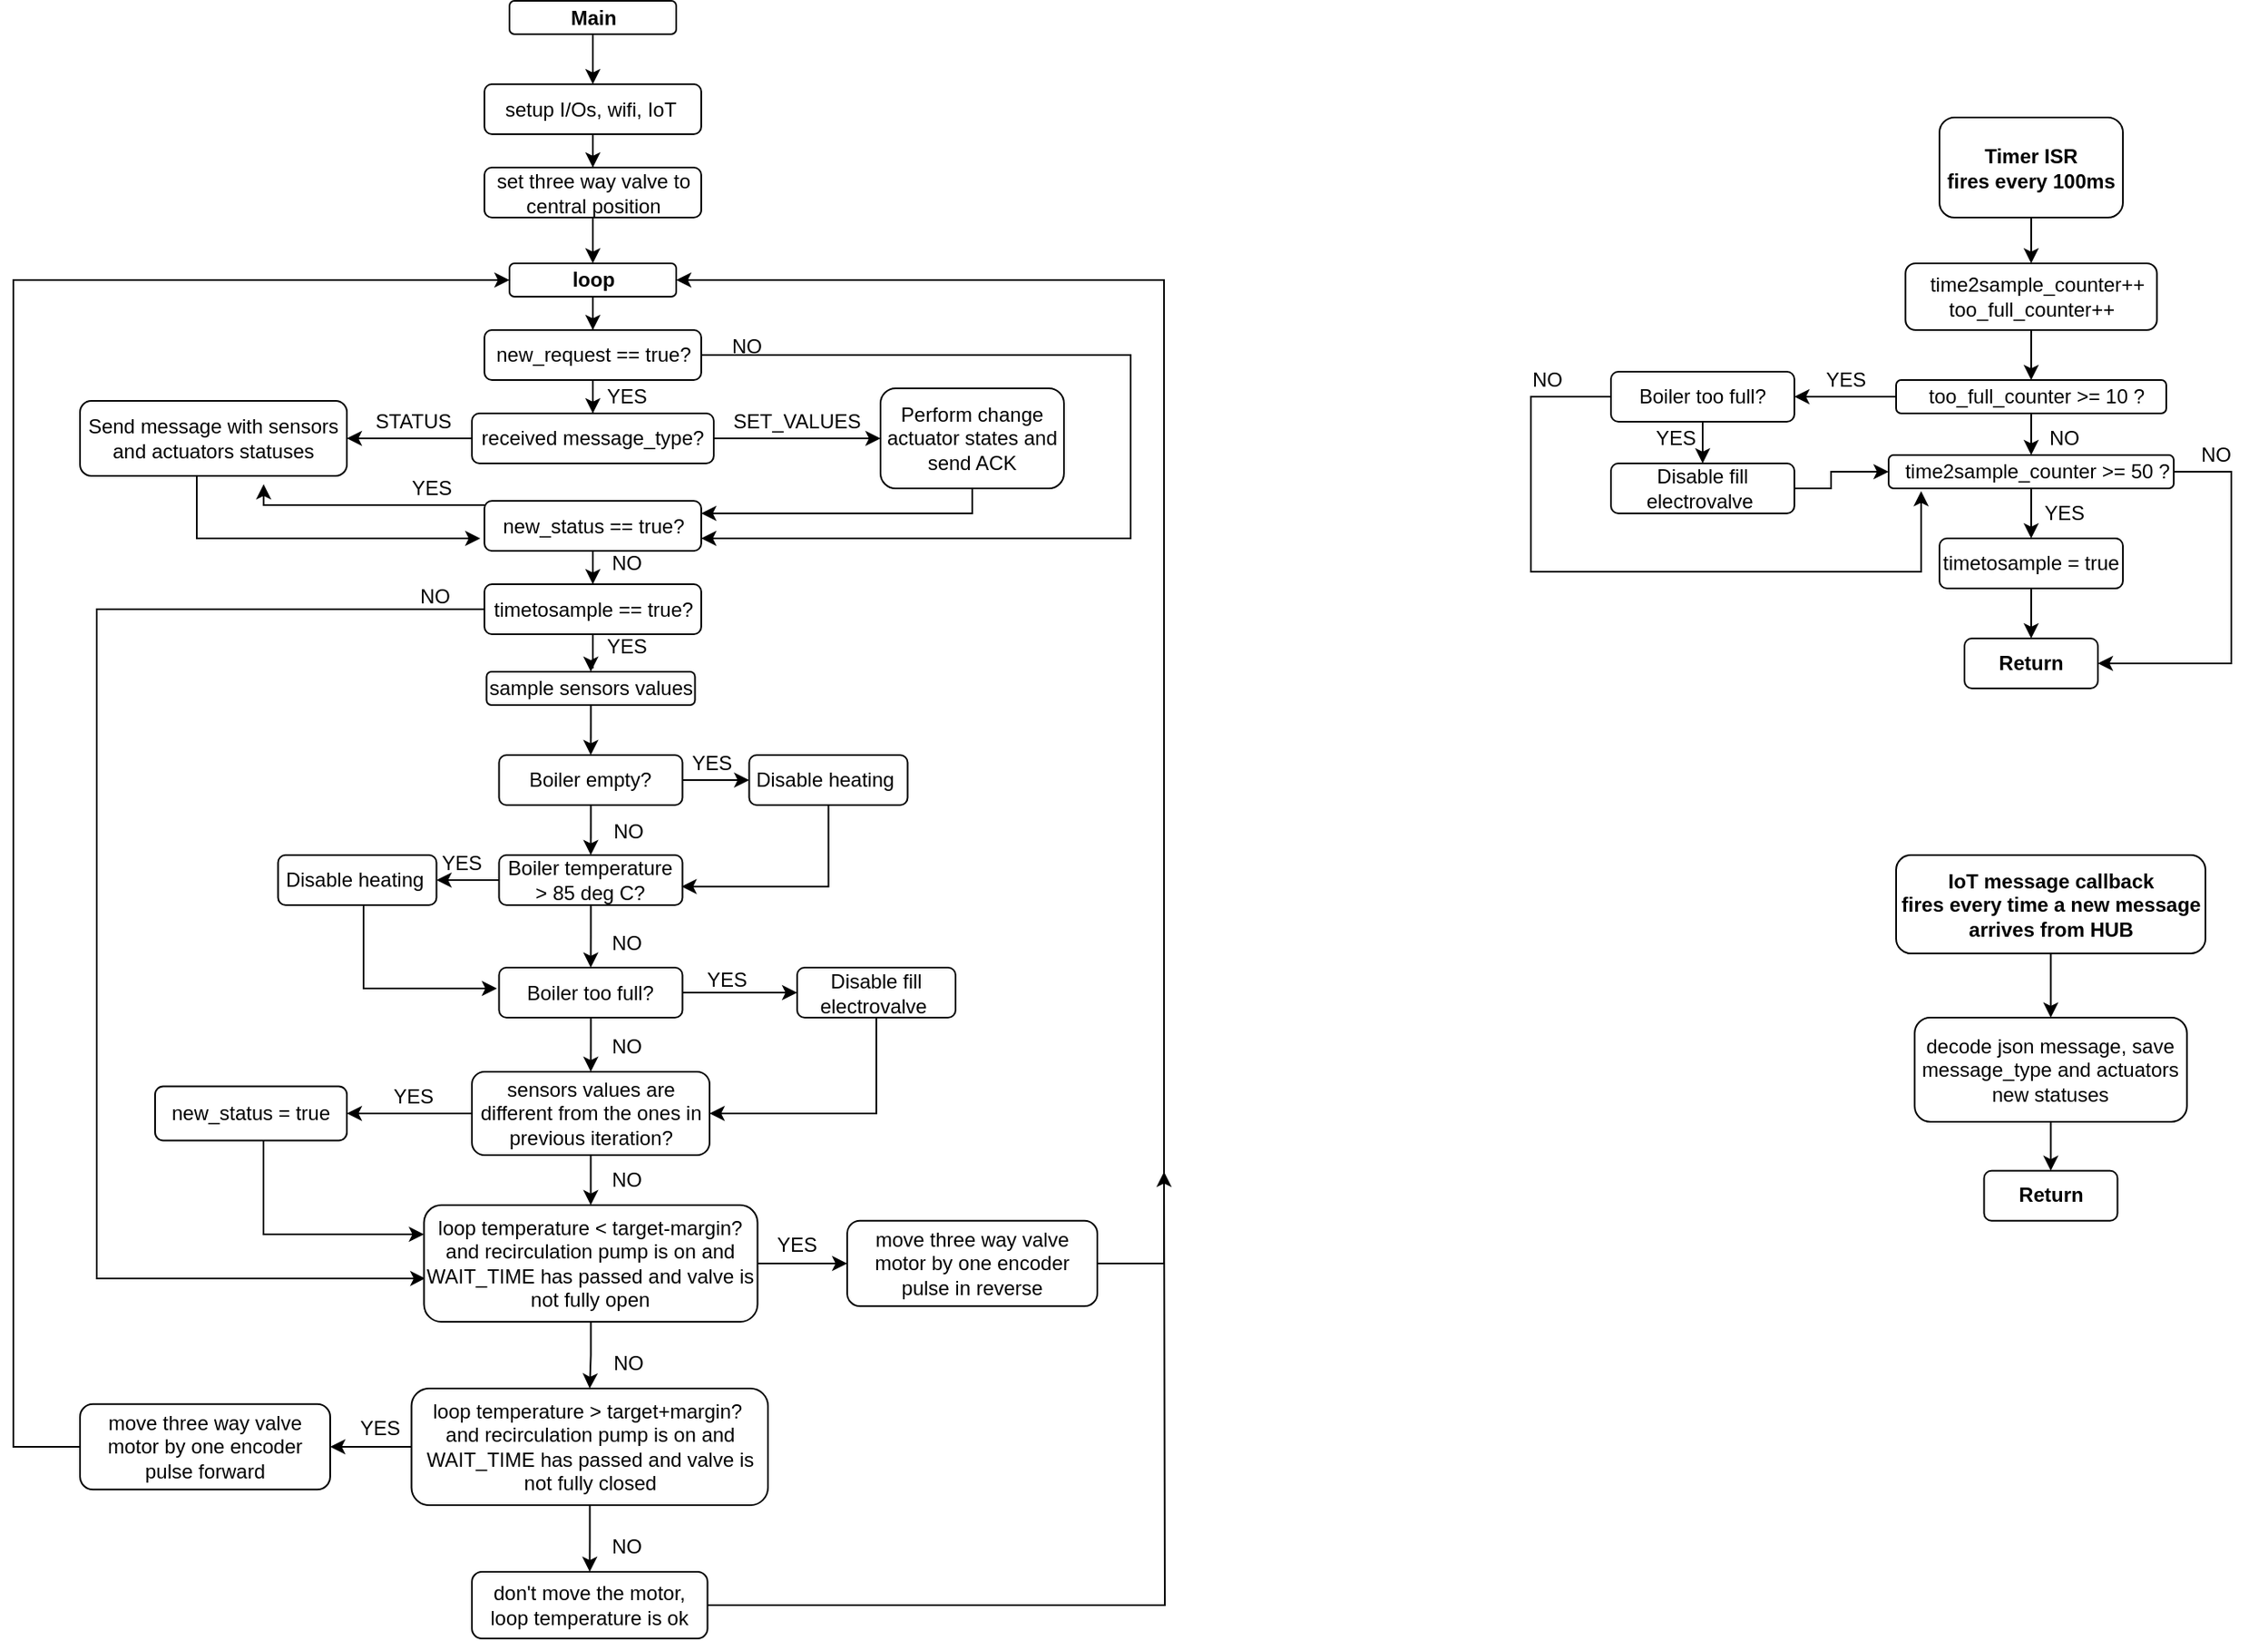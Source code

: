 <mxfile version="16.5.1" type="device"><diagram id="oZkn0hI0Hk6qNieDzaiA" name="Page-1"><mxGraphModel dx="1102" dy="865" grid="1" gridSize="10" guides="1" tooltips="1" connect="1" arrows="1" fold="1" page="1" pageScale="1" pageWidth="1654" pageHeight="1169" math="0" shadow="0"><root><mxCell id="0"/><mxCell id="1" parent="0"/><mxCell id="hgS6m1H9TiaQR4-3fTRl-5" style="edgeStyle=orthogonalEdgeStyle;rounded=0;orthogonalLoop=1;jettySize=auto;html=1;entryX=0.5;entryY=0;entryDx=0;entryDy=0;" parent="1" source="hgS6m1H9TiaQR4-3fTRl-1" target="hgS6m1H9TiaQR4-3fTRl-29" edge="1"><mxGeometry relative="1" as="geometry"><mxPoint x="1310" y="140" as="targetPoint"/></mxGeometry></mxCell><mxCell id="hgS6m1H9TiaQR4-3fTRl-1" value="&lt;b&gt;Timer ISR&lt;br&gt;fires every 100ms&lt;br&gt;&lt;/b&gt;" style="rounded=1;whiteSpace=wrap;html=1;" parent="1" vertex="1"><mxGeometry x="1255" y="87.5" width="110" height="60" as="geometry"/></mxCell><mxCell id="hgS6m1H9TiaQR4-3fTRl-13" style="edgeStyle=orthogonalEdgeStyle;rounded=0;orthogonalLoop=1;jettySize=auto;html=1;" parent="1" source="hgS6m1H9TiaQR4-3fTRl-2" target="hgS6m1H9TiaQR4-3fTRl-12" edge="1"><mxGeometry relative="1" as="geometry"/></mxCell><mxCell id="hgS6m1H9TiaQR4-3fTRl-46" style="edgeStyle=orthogonalEdgeStyle;rounded=0;orthogonalLoop=1;jettySize=auto;html=1;entryX=0.114;entryY=1.083;entryDx=0;entryDy=0;entryPerimeter=0;" parent="1" source="hgS6m1H9TiaQR4-3fTRl-2" target="hgS6m1H9TiaQR4-3fTRl-36" edge="1"><mxGeometry relative="1" as="geometry"><mxPoint x="1030" y="360" as="targetPoint"/><Array as="points"><mxPoint x="1010" y="255"/><mxPoint x="1010" y="360"/><mxPoint x="1244" y="360"/></Array></mxGeometry></mxCell><mxCell id="hgS6m1H9TiaQR4-3fTRl-2" value="Boiler too full?" style="rounded=1;whiteSpace=wrap;html=1;" parent="1" vertex="1"><mxGeometry x="1058" y="240" width="110" height="30" as="geometry"/></mxCell><mxCell id="hgS6m1H9TiaQR4-3fTRl-7" style="edgeStyle=orthogonalEdgeStyle;rounded=0;orthogonalLoop=1;jettySize=auto;html=1;entryX=0.5;entryY=0;entryDx=0;entryDy=0;" parent="1" source="hgS6m1H9TiaQR4-3fTRl-3" target="hgS6m1H9TiaQR4-3fTRl-4" edge="1"><mxGeometry relative="1" as="geometry"/></mxCell><mxCell id="hgS6m1H9TiaQR4-3fTRl-17" style="edgeStyle=orthogonalEdgeStyle;rounded=0;orthogonalLoop=1;jettySize=auto;html=1;entryX=0;entryY=0.5;entryDx=0;entryDy=0;" parent="1" source="hgS6m1H9TiaQR4-3fTRl-3" edge="1"><mxGeometry relative="1" as="geometry"><mxPoint x="541.25" y="485" as="targetPoint"/></mxGeometry></mxCell><mxCell id="hgS6m1H9TiaQR4-3fTRl-3" value="Boiler empty?" style="rounded=1;whiteSpace=wrap;html=1;" parent="1" vertex="1"><mxGeometry x="391.25" y="470" width="110" height="30" as="geometry"/></mxCell><mxCell id="hgS6m1H9TiaQR4-3fTRl-21" style="edgeStyle=orthogonalEdgeStyle;rounded=0;orthogonalLoop=1;jettySize=auto;html=1;" parent="1" source="hgS6m1H9TiaQR4-3fTRl-4" target="hgS6m1H9TiaQR4-3fTRl-20" edge="1"><mxGeometry relative="1" as="geometry"/></mxCell><mxCell id="hgS6m1H9TiaQR4-3fTRl-86" style="edgeStyle=orthogonalEdgeStyle;rounded=0;orthogonalLoop=1;jettySize=auto;html=1;entryX=0.5;entryY=0;entryDx=0;entryDy=0;" parent="1" source="hgS6m1H9TiaQR4-3fTRl-4" target="hgS6m1H9TiaQR4-3fTRl-85" edge="1"><mxGeometry relative="1" as="geometry"/></mxCell><mxCell id="hgS6m1H9TiaQR4-3fTRl-4" value="Boiler temperature &amp;gt; 85 deg C?" style="rounded=1;whiteSpace=wrap;html=1;" parent="1" vertex="1"><mxGeometry x="391.25" y="530" width="110" height="30" as="geometry"/></mxCell><mxCell id="hgS6m1H9TiaQR4-3fTRl-10" value="NO" style="text;html=1;strokeColor=none;fillColor=none;align=center;verticalAlign=middle;whiteSpace=wrap;rounded=0;" parent="1" vertex="1"><mxGeometry x="438.75" y="502.5" width="60" height="27.5" as="geometry"/></mxCell><mxCell id="hgS6m1H9TiaQR4-3fTRl-38" style="edgeStyle=orthogonalEdgeStyle;rounded=0;orthogonalLoop=1;jettySize=auto;html=1;entryX=0;entryY=0.5;entryDx=0;entryDy=0;" parent="1" source="hgS6m1H9TiaQR4-3fTRl-12" target="hgS6m1H9TiaQR4-3fTRl-36" edge="1"><mxGeometry relative="1" as="geometry"><mxPoint x="1190" y="300" as="targetPoint"/><Array as="points"><mxPoint x="1190" y="310"/><mxPoint x="1190" y="300"/></Array></mxGeometry></mxCell><mxCell id="hgS6m1H9TiaQR4-3fTRl-12" value="Disable fill electrovalve&amp;nbsp;" style="rounded=1;whiteSpace=wrap;html=1;" parent="1" vertex="1"><mxGeometry x="1058" y="295" width="110" height="30" as="geometry"/></mxCell><mxCell id="hgS6m1H9TiaQR4-3fTRl-15" value="YES" style="text;html=1;strokeColor=none;fillColor=none;align=center;verticalAlign=middle;whiteSpace=wrap;rounded=0;" parent="1" vertex="1"><mxGeometry x="1067" y="265" width="60" height="30" as="geometry"/></mxCell><mxCell id="hgS6m1H9TiaQR4-3fTRl-19" style="edgeStyle=orthogonalEdgeStyle;rounded=0;orthogonalLoop=1;jettySize=auto;html=1;entryX=0.995;entryY=0.629;entryDx=0;entryDy=0;entryPerimeter=0;" parent="1" target="hgS6m1H9TiaQR4-3fTRl-4" edge="1"><mxGeometry relative="1" as="geometry"><mxPoint x="588.75" y="550" as="targetPoint"/><mxPoint x="588.779" y="500" as="sourcePoint"/><Array as="points"><mxPoint x="588.75" y="549"/></Array></mxGeometry></mxCell><mxCell id="hgS6m1H9TiaQR4-3fTRl-16" value="Disable heating&amp;nbsp;" style="rounded=1;whiteSpace=wrap;html=1;" parent="1" vertex="1"><mxGeometry x="541.25" y="470" width="95" height="30" as="geometry"/></mxCell><mxCell id="hgS6m1H9TiaQR4-3fTRl-18" value="YES" style="text;html=1;strokeColor=none;fillColor=none;align=center;verticalAlign=middle;whiteSpace=wrap;rounded=0;" parent="1" vertex="1"><mxGeometry x="488.75" y="460" width="60" height="30" as="geometry"/></mxCell><mxCell id="hgS6m1H9TiaQR4-3fTRl-87" style="edgeStyle=orthogonalEdgeStyle;rounded=0;orthogonalLoop=1;jettySize=auto;html=1;" parent="1" source="hgS6m1H9TiaQR4-3fTRl-20" edge="1"><mxGeometry relative="1" as="geometry"><mxPoint x="390" y="610" as="targetPoint"/><Array as="points"><mxPoint x="310" y="610"/></Array></mxGeometry></mxCell><mxCell id="hgS6m1H9TiaQR4-3fTRl-20" value="Disable heating&amp;nbsp;" style="rounded=1;whiteSpace=wrap;html=1;" parent="1" vertex="1"><mxGeometry x="258.75" y="530" width="95" height="30" as="geometry"/></mxCell><mxCell id="hgS6m1H9TiaQR4-3fTRl-22" value="YES" style="text;html=1;strokeColor=none;fillColor=none;align=center;verticalAlign=middle;whiteSpace=wrap;rounded=0;" parent="1" vertex="1"><mxGeometry x="338.75" y="520" width="60" height="30" as="geometry"/></mxCell><mxCell id="hgS6m1H9TiaQR4-3fTRl-25" value="&lt;b&gt;Return&lt;br&gt;&lt;/b&gt;" style="rounded=1;whiteSpace=wrap;html=1;" parent="1" vertex="1"><mxGeometry x="1270" y="400" width="80" height="30" as="geometry"/></mxCell><mxCell id="hgS6m1H9TiaQR4-3fTRl-28" value="NO" style="text;html=1;strokeColor=none;fillColor=none;align=center;verticalAlign=middle;whiteSpace=wrap;rounded=0;" parent="1" vertex="1"><mxGeometry x="437.5" y="567.5" width="60" height="30" as="geometry"/></mxCell><mxCell id="hgS6m1H9TiaQR4-3fTRl-33" style="edgeStyle=orthogonalEdgeStyle;rounded=0;orthogonalLoop=1;jettySize=auto;html=1;entryX=0.5;entryY=0;entryDx=0;entryDy=0;" parent="1" source="hgS6m1H9TiaQR4-3fTRl-29" target="hgS6m1H9TiaQR4-3fTRl-30" edge="1"><mxGeometry relative="1" as="geometry"/></mxCell><mxCell id="hgS6m1H9TiaQR4-3fTRl-29" value="&lt;div&gt;&amp;nbsp; time2sample_counter++&lt;/div&gt;&lt;div&gt;&lt;span&gt;too_full_counter++&lt;/span&gt;&lt;br&gt;&lt;/div&gt;" style="rounded=1;whiteSpace=wrap;html=1;" parent="1" vertex="1"><mxGeometry x="1234.62" y="175" width="150.75" height="40" as="geometry"/></mxCell><mxCell id="hgS6m1H9TiaQR4-3fTRl-34" style="edgeStyle=orthogonalEdgeStyle;rounded=0;orthogonalLoop=1;jettySize=auto;html=1;" parent="1" source="hgS6m1H9TiaQR4-3fTRl-30" target="hgS6m1H9TiaQR4-3fTRl-2" edge="1"><mxGeometry relative="1" as="geometry"/></mxCell><mxCell id="hgS6m1H9TiaQR4-3fTRl-37" style="edgeStyle=orthogonalEdgeStyle;rounded=0;orthogonalLoop=1;jettySize=auto;html=1;entryX=0.5;entryY=0;entryDx=0;entryDy=0;" parent="1" source="hgS6m1H9TiaQR4-3fTRl-30" target="hgS6m1H9TiaQR4-3fTRl-36" edge="1"><mxGeometry relative="1" as="geometry"/></mxCell><mxCell id="hgS6m1H9TiaQR4-3fTRl-30" value="&amp;nbsp; too_full_counter &amp;gt;= 10 ?" style="rounded=1;whiteSpace=wrap;html=1;" parent="1" vertex="1"><mxGeometry x="1229" y="245" width="162" height="20" as="geometry"/></mxCell><mxCell id="hgS6m1H9TiaQR4-3fTRl-35" value="YES" style="text;html=1;strokeColor=none;fillColor=none;align=center;verticalAlign=middle;whiteSpace=wrap;rounded=0;" parent="1" vertex="1"><mxGeometry x="1169" y="230" width="60" height="30" as="geometry"/></mxCell><mxCell id="hgS6m1H9TiaQR4-3fTRl-41" style="edgeStyle=orthogonalEdgeStyle;rounded=0;orthogonalLoop=1;jettySize=auto;html=1;entryX=0.5;entryY=0;entryDx=0;entryDy=0;" parent="1" source="hgS6m1H9TiaQR4-3fTRl-36" target="hgS6m1H9TiaQR4-3fTRl-40" edge="1"><mxGeometry relative="1" as="geometry"/></mxCell><mxCell id="hgS6m1H9TiaQR4-3fTRl-43" style="edgeStyle=orthogonalEdgeStyle;rounded=0;orthogonalLoop=1;jettySize=auto;html=1;entryX=1;entryY=0.5;entryDx=0;entryDy=0;" parent="1" source="hgS6m1H9TiaQR4-3fTRl-36" target="hgS6m1H9TiaQR4-3fTRl-25" edge="1"><mxGeometry relative="1" as="geometry"><mxPoint x="1420" y="420" as="targetPoint"/><Array as="points"><mxPoint x="1430" y="300"/><mxPoint x="1430" y="415"/></Array></mxGeometry></mxCell><mxCell id="hgS6m1H9TiaQR4-3fTRl-36" value="&amp;nbsp; time2sample_counter &amp;gt;= 50 ?" style="rounded=1;whiteSpace=wrap;html=1;" parent="1" vertex="1"><mxGeometry x="1224.5" y="290" width="171" height="20" as="geometry"/></mxCell><mxCell id="hgS6m1H9TiaQR4-3fTRl-39" value="NO" style="text;html=1;strokeColor=none;fillColor=none;align=center;verticalAlign=middle;whiteSpace=wrap;rounded=0;" parent="1" vertex="1"><mxGeometry x="1300" y="265" width="60" height="30" as="geometry"/></mxCell><mxCell id="hgS6m1H9TiaQR4-3fTRl-42" style="edgeStyle=orthogonalEdgeStyle;rounded=0;orthogonalLoop=1;jettySize=auto;html=1;entryX=0.5;entryY=0;entryDx=0;entryDy=0;" parent="1" source="hgS6m1H9TiaQR4-3fTRl-40" target="hgS6m1H9TiaQR4-3fTRl-25" edge="1"><mxGeometry relative="1" as="geometry"/></mxCell><mxCell id="hgS6m1H9TiaQR4-3fTRl-40" value="timetosample = true" style="rounded=1;whiteSpace=wrap;html=1;" parent="1" vertex="1"><mxGeometry x="1255" y="340" width="110" height="30" as="geometry"/></mxCell><mxCell id="hgS6m1H9TiaQR4-3fTRl-44" value="YES" style="text;html=1;strokeColor=none;fillColor=none;align=center;verticalAlign=middle;whiteSpace=wrap;rounded=0;" parent="1" vertex="1"><mxGeometry x="1300" y="310" width="60" height="30" as="geometry"/></mxCell><mxCell id="hgS6m1H9TiaQR4-3fTRl-45" value="NO" style="text;html=1;strokeColor=none;fillColor=none;align=center;verticalAlign=middle;whiteSpace=wrap;rounded=0;" parent="1" vertex="1"><mxGeometry x="1391" y="275" width="60" height="30" as="geometry"/></mxCell><mxCell id="hgS6m1H9TiaQR4-3fTRl-47" value="NO" style="text;html=1;strokeColor=none;fillColor=none;align=center;verticalAlign=middle;whiteSpace=wrap;rounded=0;" parent="1" vertex="1"><mxGeometry x="990" y="230" width="60" height="30" as="geometry"/></mxCell><mxCell id="hgS6m1H9TiaQR4-3fTRl-62" style="edgeStyle=orthogonalEdgeStyle;rounded=0;orthogonalLoop=1;jettySize=auto;html=1;entryX=0.5;entryY=0;entryDx=0;entryDy=0;" parent="1" source="hgS6m1H9TiaQR4-3fTRl-48" target="hgS6m1H9TiaQR4-3fTRl-61" edge="1"><mxGeometry relative="1" as="geometry"/></mxCell><mxCell id="hgS6m1H9TiaQR4-3fTRl-48" value="&lt;b&gt;Main&lt;br&gt;&lt;/b&gt;" style="rounded=1;whiteSpace=wrap;html=1;" parent="1" vertex="1"><mxGeometry x="397.5" y="17.5" width="100" height="20" as="geometry"/></mxCell><mxCell id="hgS6m1H9TiaQR4-3fTRl-58" style="edgeStyle=orthogonalEdgeStyle;rounded=0;orthogonalLoop=1;jettySize=auto;html=1;entryX=0.5;entryY=0;entryDx=0;entryDy=0;" parent="1" source="hgS6m1H9TiaQR4-3fTRl-49" target="hgS6m1H9TiaQR4-3fTRl-50" edge="1"><mxGeometry relative="1" as="geometry"/></mxCell><mxCell id="hgS6m1H9TiaQR4-3fTRl-122" style="edgeStyle=orthogonalEdgeStyle;rounded=0;orthogonalLoop=1;jettySize=auto;html=1;entryX=1;entryY=0.75;entryDx=0;entryDy=0;" parent="1" source="hgS6m1H9TiaQR4-3fTRl-49" target="hgS6m1H9TiaQR4-3fTRl-69" edge="1"><mxGeometry relative="1" as="geometry"><mxPoint x="600" y="350" as="targetPoint"/><Array as="points"><mxPoint x="770" y="230"/><mxPoint x="770" y="340"/></Array></mxGeometry></mxCell><mxCell id="hgS6m1H9TiaQR4-3fTRl-49" value="new_request == true?" style="rounded=1;whiteSpace=wrap;html=1;" parent="1" vertex="1"><mxGeometry x="382.5" y="215" width="130" height="30" as="geometry"/></mxCell><mxCell id="hgS6m1H9TiaQR4-3fTRl-53" style="edgeStyle=orthogonalEdgeStyle;rounded=0;orthogonalLoop=1;jettySize=auto;html=1;entryX=1;entryY=0.5;entryDx=0;entryDy=0;" parent="1" source="hgS6m1H9TiaQR4-3fTRl-50" target="hgS6m1H9TiaQR4-3fTRl-51" edge="1"><mxGeometry relative="1" as="geometry"/></mxCell><mxCell id="hgS6m1H9TiaQR4-3fTRl-56" style="edgeStyle=orthogonalEdgeStyle;rounded=0;orthogonalLoop=1;jettySize=auto;html=1;entryX=0;entryY=0.5;entryDx=0;entryDy=0;" parent="1" source="hgS6m1H9TiaQR4-3fTRl-50" target="hgS6m1H9TiaQR4-3fTRl-52" edge="1"><mxGeometry relative="1" as="geometry"/></mxCell><mxCell id="hgS6m1H9TiaQR4-3fTRl-50" value="received message_type?" style="rounded=1;whiteSpace=wrap;html=1;" parent="1" vertex="1"><mxGeometry x="375" y="265" width="145" height="30" as="geometry"/></mxCell><mxCell id="hgS6m1H9TiaQR4-3fTRl-83" style="edgeStyle=orthogonalEdgeStyle;rounded=0;orthogonalLoop=1;jettySize=auto;html=1;" parent="1" source="hgS6m1H9TiaQR4-3fTRl-51" edge="1"><mxGeometry relative="1" as="geometry"><mxPoint x="380" y="340" as="targetPoint"/><Array as="points"><mxPoint x="210" y="340"/><mxPoint x="380" y="340"/></Array></mxGeometry></mxCell><mxCell id="hgS6m1H9TiaQR4-3fTRl-51" value="Send message with sensors and actuators statuses" style="rounded=1;whiteSpace=wrap;html=1;" parent="1" vertex="1"><mxGeometry x="140" y="257.5" width="160" height="45" as="geometry"/></mxCell><mxCell id="hgS6m1H9TiaQR4-3fTRl-123" style="edgeStyle=orthogonalEdgeStyle;rounded=0;orthogonalLoop=1;jettySize=auto;html=1;entryX=1;entryY=0.25;entryDx=0;entryDy=0;" parent="1" source="hgS6m1H9TiaQR4-3fTRl-52" target="hgS6m1H9TiaQR4-3fTRl-69" edge="1"><mxGeometry relative="1" as="geometry"><mxPoint x="692.5" y="330" as="targetPoint"/><Array as="points"><mxPoint x="675" y="325"/></Array></mxGeometry></mxCell><mxCell id="hgS6m1H9TiaQR4-3fTRl-52" value="Perform change actuator states and send ACK" style="rounded=1;whiteSpace=wrap;html=1;" parent="1" vertex="1"><mxGeometry x="620" y="250" width="110" height="60" as="geometry"/></mxCell><mxCell id="hgS6m1H9TiaQR4-3fTRl-54" value="STATUS" style="text;html=1;strokeColor=none;fillColor=none;align=center;verticalAlign=middle;whiteSpace=wrap;rounded=0;" parent="1" vertex="1"><mxGeometry x="310" y="255" width="60" height="30" as="geometry"/></mxCell><mxCell id="hgS6m1H9TiaQR4-3fTRl-59" style="edgeStyle=orthogonalEdgeStyle;rounded=0;orthogonalLoop=1;jettySize=auto;html=1;entryX=0.5;entryY=0;entryDx=0;entryDy=0;" parent="1" source="hgS6m1H9TiaQR4-3fTRl-55" target="hgS6m1H9TiaQR4-3fTRl-49" edge="1"><mxGeometry relative="1" as="geometry"/></mxCell><mxCell id="hgS6m1H9TiaQR4-3fTRl-55" value="&lt;b&gt;loop&lt;/b&gt;" style="rounded=1;whiteSpace=wrap;html=1;" parent="1" vertex="1"><mxGeometry x="397.5" y="175" width="100" height="20" as="geometry"/></mxCell><mxCell id="hgS6m1H9TiaQR4-3fTRl-57" value="SET_VALUES" style="text;html=1;strokeColor=none;fillColor=none;align=center;verticalAlign=middle;whiteSpace=wrap;rounded=0;" parent="1" vertex="1"><mxGeometry x="540" y="255" width="60" height="30" as="geometry"/></mxCell><mxCell id="hgS6m1H9TiaQR4-3fTRl-65" style="edgeStyle=orthogonalEdgeStyle;rounded=0;orthogonalLoop=1;jettySize=auto;html=1;entryX=0.5;entryY=0;entryDx=0;entryDy=0;" parent="1" source="hgS6m1H9TiaQR4-3fTRl-60" target="hgS6m1H9TiaQR4-3fTRl-55" edge="1"><mxGeometry relative="1" as="geometry"/></mxCell><mxCell id="hgS6m1H9TiaQR4-3fTRl-60" value="set three way valve to central position" style="rounded=1;whiteSpace=wrap;html=1;" parent="1" vertex="1"><mxGeometry x="382.5" y="117.5" width="130" height="30" as="geometry"/></mxCell><mxCell id="hgS6m1H9TiaQR4-3fTRl-67" style="edgeStyle=orthogonalEdgeStyle;rounded=0;orthogonalLoop=1;jettySize=auto;html=1;entryX=0.5;entryY=0;entryDx=0;entryDy=0;" parent="1" source="hgS6m1H9TiaQR4-3fTRl-61" target="hgS6m1H9TiaQR4-3fTRl-60" edge="1"><mxGeometry relative="1" as="geometry"/></mxCell><mxCell id="hgS6m1H9TiaQR4-3fTRl-61" value="setup I/Os, wifi, IoT&amp;nbsp;" style="rounded=1;whiteSpace=wrap;html=1;" parent="1" vertex="1"><mxGeometry x="382.5" y="67.5" width="130" height="30" as="geometry"/></mxCell><mxCell id="hgS6m1H9TiaQR4-3fTRl-71" style="edgeStyle=orthogonalEdgeStyle;rounded=0;orthogonalLoop=1;jettySize=auto;html=1;entryX=0.688;entryY=1.112;entryDx=0;entryDy=0;entryPerimeter=0;" parent="1" source="hgS6m1H9TiaQR4-3fTRl-69" target="hgS6m1H9TiaQR4-3fTRl-51" edge="1"><mxGeometry relative="1" as="geometry"><mxPoint x="220" y="332.5" as="targetPoint"/><Array as="points"><mxPoint x="250" y="320"/></Array></mxGeometry></mxCell><mxCell id="hgS6m1H9TiaQR4-3fTRl-74" style="edgeStyle=orthogonalEdgeStyle;rounded=0;orthogonalLoop=1;jettySize=auto;html=1;" parent="1" source="hgS6m1H9TiaQR4-3fTRl-69" target="hgS6m1H9TiaQR4-3fTRl-73" edge="1"><mxGeometry relative="1" as="geometry"/></mxCell><mxCell id="hgS6m1H9TiaQR4-3fTRl-69" value="new_status == true?" style="rounded=1;whiteSpace=wrap;html=1;" parent="1" vertex="1"><mxGeometry x="382.5" y="317.5" width="130" height="30" as="geometry"/></mxCell><mxCell id="hgS6m1H9TiaQR4-3fTRl-72" value="YES" style="text;html=1;strokeColor=none;fillColor=none;align=center;verticalAlign=middle;whiteSpace=wrap;rounded=0;" parent="1" vertex="1"><mxGeometry x="321.25" y="295" width="60" height="30" as="geometry"/></mxCell><mxCell id="hgS6m1H9TiaQR4-3fTRl-76" style="edgeStyle=orthogonalEdgeStyle;rounded=0;orthogonalLoop=1;jettySize=auto;html=1;" parent="1" source="hgS6m1H9TiaQR4-3fTRl-73" target="hgS6m1H9TiaQR4-3fTRl-75" edge="1"><mxGeometry relative="1" as="geometry"/></mxCell><mxCell id="18AKfRp5kSqL4fBfr6t5-1" style="edgeStyle=orthogonalEdgeStyle;rounded=0;orthogonalLoop=1;jettySize=auto;html=1;entryX=0.004;entryY=0.628;entryDx=0;entryDy=0;entryPerimeter=0;" parent="1" source="hgS6m1H9TiaQR4-3fTRl-73" target="hgS6m1H9TiaQR4-3fTRl-100" edge="1"><mxGeometry relative="1" as="geometry"><mxPoint x="170" y="780" as="targetPoint"/><Array as="points"><mxPoint x="150" y="383"/><mxPoint x="150" y="784"/></Array></mxGeometry></mxCell><mxCell id="hgS6m1H9TiaQR4-3fTRl-73" value="timetosample == true?" style="rounded=1;whiteSpace=wrap;html=1;" parent="1" vertex="1"><mxGeometry x="382.5" y="367.5" width="130" height="30" as="geometry"/></mxCell><mxCell id="hgS6m1H9TiaQR4-3fTRl-79" style="edgeStyle=orthogonalEdgeStyle;rounded=0;orthogonalLoop=1;jettySize=auto;html=1;entryX=0.5;entryY=0;entryDx=0;entryDy=0;" parent="1" source="hgS6m1H9TiaQR4-3fTRl-75" target="hgS6m1H9TiaQR4-3fTRl-3" edge="1"><mxGeometry relative="1" as="geometry"/></mxCell><mxCell id="hgS6m1H9TiaQR4-3fTRl-75" value="sample sensors values" style="rounded=1;whiteSpace=wrap;html=1;" parent="1" vertex="1"><mxGeometry x="383.75" y="420" width="125" height="20" as="geometry"/></mxCell><mxCell id="hgS6m1H9TiaQR4-3fTRl-81" value="YES" style="text;html=1;strokeColor=none;fillColor=none;align=center;verticalAlign=middle;whiteSpace=wrap;rounded=0;" parent="1" vertex="1"><mxGeometry x="437.5" y="240" width="60" height="30" as="geometry"/></mxCell><mxCell id="hgS6m1H9TiaQR4-3fTRl-89" style="edgeStyle=orthogonalEdgeStyle;rounded=0;orthogonalLoop=1;jettySize=auto;html=1;entryX=0;entryY=0.5;entryDx=0;entryDy=0;" parent="1" source="hgS6m1H9TiaQR4-3fTRl-85" target="hgS6m1H9TiaQR4-3fTRl-88" edge="1"><mxGeometry relative="1" as="geometry"/></mxCell><mxCell id="hgS6m1H9TiaQR4-3fTRl-93" style="edgeStyle=orthogonalEdgeStyle;rounded=0;orthogonalLoop=1;jettySize=auto;html=1;entryX=0.5;entryY=0;entryDx=0;entryDy=0;" parent="1" source="hgS6m1H9TiaQR4-3fTRl-85" target="hgS6m1H9TiaQR4-3fTRl-92" edge="1"><mxGeometry relative="1" as="geometry"/></mxCell><mxCell id="hgS6m1H9TiaQR4-3fTRl-85" value="Boiler too full?" style="rounded=1;whiteSpace=wrap;html=1;" parent="1" vertex="1"><mxGeometry x="391.25" y="597.5" width="110" height="30" as="geometry"/></mxCell><mxCell id="hgS6m1H9TiaQR4-3fTRl-97" style="edgeStyle=orthogonalEdgeStyle;rounded=0;orthogonalLoop=1;jettySize=auto;html=1;entryX=1;entryY=0.5;entryDx=0;entryDy=0;" parent="1" source="hgS6m1H9TiaQR4-3fTRl-88" target="hgS6m1H9TiaQR4-3fTRl-92" edge="1"><mxGeometry relative="1" as="geometry"><mxPoint x="618" y="690" as="targetPoint"/><Array as="points"><mxPoint x="618" y="685"/></Array></mxGeometry></mxCell><mxCell id="hgS6m1H9TiaQR4-3fTRl-88" value="Disable fill electrovalve&amp;nbsp;" style="rounded=1;whiteSpace=wrap;html=1;" parent="1" vertex="1"><mxGeometry x="570" y="597.5" width="95" height="30" as="geometry"/></mxCell><mxCell id="hgS6m1H9TiaQR4-3fTRl-90" value="YES" style="text;html=1;strokeColor=none;fillColor=none;align=center;verticalAlign=middle;whiteSpace=wrap;rounded=0;" parent="1" vertex="1"><mxGeometry x="497.5" y="590" width="60" height="30" as="geometry"/></mxCell><mxCell id="hgS6m1H9TiaQR4-3fTRl-91" value="NO" style="text;html=1;strokeColor=none;fillColor=none;align=center;verticalAlign=middle;whiteSpace=wrap;rounded=0;" parent="1" vertex="1"><mxGeometry x="322.5" y="360" width="60" height="30" as="geometry"/></mxCell><mxCell id="hgS6m1H9TiaQR4-3fTRl-98" style="edgeStyle=orthogonalEdgeStyle;rounded=0;orthogonalLoop=1;jettySize=auto;html=1;" parent="1" source="hgS6m1H9TiaQR4-3fTRl-92" edge="1"><mxGeometry relative="1" as="geometry"><mxPoint x="300" y="685" as="targetPoint"/></mxGeometry></mxCell><mxCell id="hgS6m1H9TiaQR4-3fTRl-102" style="edgeStyle=orthogonalEdgeStyle;rounded=0;orthogonalLoop=1;jettySize=auto;html=1;entryX=0.5;entryY=0;entryDx=0;entryDy=0;" parent="1" source="hgS6m1H9TiaQR4-3fTRl-92" target="hgS6m1H9TiaQR4-3fTRl-100" edge="1"><mxGeometry relative="1" as="geometry"/></mxCell><mxCell id="hgS6m1H9TiaQR4-3fTRl-92" value="sensors values are different from the ones in previous iteration?" style="rounded=1;whiteSpace=wrap;html=1;" parent="1" vertex="1"><mxGeometry x="375" y="660" width="142.5" height="50" as="geometry"/></mxCell><mxCell id="hgS6m1H9TiaQR4-3fTRl-101" style="edgeStyle=orthogonalEdgeStyle;rounded=0;orthogonalLoop=1;jettySize=auto;html=1;entryX=0;entryY=0.25;entryDx=0;entryDy=0;" parent="1" source="hgS6m1H9TiaQR4-3fTRl-94" target="hgS6m1H9TiaQR4-3fTRl-100" edge="1"><mxGeometry relative="1" as="geometry"><mxPoint x="242.5" y="750" as="targetPoint"/><Array as="points"><mxPoint x="250" y="758"/></Array></mxGeometry></mxCell><mxCell id="hgS6m1H9TiaQR4-3fTRl-94" value="new_status = true" style="rounded=1;whiteSpace=wrap;html=1;" parent="1" vertex="1"><mxGeometry x="185" y="668.75" width="115" height="32.5" as="geometry"/></mxCell><mxCell id="hgS6m1H9TiaQR4-3fTRl-95" value="YES" style="text;html=1;strokeColor=none;fillColor=none;align=center;verticalAlign=middle;whiteSpace=wrap;rounded=0;" parent="1" vertex="1"><mxGeometry x="310" y="660" width="60" height="30" as="geometry"/></mxCell><mxCell id="hgS6m1H9TiaQR4-3fTRl-99" value="NO" style="text;html=1;strokeColor=none;fillColor=none;align=center;verticalAlign=middle;whiteSpace=wrap;rounded=0;" parent="1" vertex="1"><mxGeometry x="437.5" y="630" width="60" height="30" as="geometry"/></mxCell><mxCell id="hgS6m1H9TiaQR4-3fTRl-106" value="" style="edgeStyle=orthogonalEdgeStyle;rounded=0;orthogonalLoop=1;jettySize=auto;html=1;" parent="1" source="hgS6m1H9TiaQR4-3fTRl-100" target="hgS6m1H9TiaQR4-3fTRl-105" edge="1"><mxGeometry relative="1" as="geometry"/></mxCell><mxCell id="hgS6m1H9TiaQR4-3fTRl-108" style="edgeStyle=orthogonalEdgeStyle;rounded=0;orthogonalLoop=1;jettySize=auto;html=1;entryX=0.5;entryY=0;entryDx=0;entryDy=0;" parent="1" source="hgS6m1H9TiaQR4-3fTRl-100" target="hgS6m1H9TiaQR4-3fTRl-107" edge="1"><mxGeometry relative="1" as="geometry"/></mxCell><mxCell id="hgS6m1H9TiaQR4-3fTRl-100" value="loop temperature &amp;lt; target-margin? and recirculation pump is on and WAIT_TIME has passed and valve is not fully open" style="rounded=1;whiteSpace=wrap;html=1;" parent="1" vertex="1"><mxGeometry x="346.25" y="740.01" width="200" height="70" as="geometry"/></mxCell><mxCell id="hgS6m1H9TiaQR4-3fTRl-103" value="NO" style="text;html=1;strokeColor=none;fillColor=none;align=center;verticalAlign=middle;whiteSpace=wrap;rounded=0;" parent="1" vertex="1"><mxGeometry x="437.5" y="710" width="60" height="30" as="geometry"/></mxCell><mxCell id="hgS6m1H9TiaQR4-3fTRl-118" style="edgeStyle=orthogonalEdgeStyle;rounded=0;orthogonalLoop=1;jettySize=auto;html=1;entryX=1;entryY=0.5;entryDx=0;entryDy=0;" parent="1" source="hgS6m1H9TiaQR4-3fTRl-105" target="hgS6m1H9TiaQR4-3fTRl-55" edge="1"><mxGeometry relative="1" as="geometry"><mxPoint x="810" y="150" as="targetPoint"/><Array as="points"><mxPoint x="790" y="775"/><mxPoint x="790" y="185"/></Array></mxGeometry></mxCell><mxCell id="hgS6m1H9TiaQR4-3fTRl-105" value="move three way valve motor by one encoder pulse in reverse" style="rounded=1;whiteSpace=wrap;html=1;" parent="1" vertex="1"><mxGeometry x="600" y="749.38" width="150" height="51.25" as="geometry"/></mxCell><mxCell id="hgS6m1H9TiaQR4-3fTRl-112" style="edgeStyle=orthogonalEdgeStyle;rounded=0;orthogonalLoop=1;jettySize=auto;html=1;entryX=1;entryY=0.5;entryDx=0;entryDy=0;" parent="1" source="hgS6m1H9TiaQR4-3fTRl-107" target="hgS6m1H9TiaQR4-3fTRl-111" edge="1"><mxGeometry relative="1" as="geometry"/></mxCell><mxCell id="hgS6m1H9TiaQR4-3fTRl-116" style="edgeStyle=orthogonalEdgeStyle;rounded=0;orthogonalLoop=1;jettySize=auto;html=1;entryX=0.5;entryY=0;entryDx=0;entryDy=0;" parent="1" source="hgS6m1H9TiaQR4-3fTRl-107" target="hgS6m1H9TiaQR4-3fTRl-114" edge="1"><mxGeometry relative="1" as="geometry"/></mxCell><mxCell id="hgS6m1H9TiaQR4-3fTRl-107" value="loop temperature &amp;gt; target+margin?&amp;nbsp; and recirculation pump is on and WAIT_TIME has passed and valve is not fully closed" style="rounded=1;whiteSpace=wrap;html=1;" parent="1" vertex="1"><mxGeometry x="338.75" y="850" width="213.75" height="70" as="geometry"/></mxCell><mxCell id="hgS6m1H9TiaQR4-3fTRl-109" value="NO" style="text;html=1;strokeColor=none;fillColor=none;align=center;verticalAlign=middle;whiteSpace=wrap;rounded=0;" parent="1" vertex="1"><mxGeometry x="438.75" y="820" width="60" height="30" as="geometry"/></mxCell><mxCell id="hgS6m1H9TiaQR4-3fTRl-110" value="YES" style="text;html=1;strokeColor=none;fillColor=none;align=center;verticalAlign=middle;whiteSpace=wrap;rounded=0;" parent="1" vertex="1"><mxGeometry x="540" y="749.38" width="60" height="30" as="geometry"/></mxCell><mxCell id="hgS6m1H9TiaQR4-3fTRl-120" style="edgeStyle=orthogonalEdgeStyle;rounded=0;orthogonalLoop=1;jettySize=auto;html=1;entryX=0;entryY=0.5;entryDx=0;entryDy=0;" parent="1" source="hgS6m1H9TiaQR4-3fTRl-111" target="hgS6m1H9TiaQR4-3fTRl-55" edge="1"><mxGeometry relative="1" as="geometry"><mxPoint x="60" y="190" as="targetPoint"/><Array as="points"><mxPoint x="100" y="885"/><mxPoint x="100" y="185"/></Array></mxGeometry></mxCell><mxCell id="hgS6m1H9TiaQR4-3fTRl-111" value="move three way valve motor by one encoder pulse forward" style="rounded=1;whiteSpace=wrap;html=1;" parent="1" vertex="1"><mxGeometry x="140" y="859.38" width="150" height="51.25" as="geometry"/></mxCell><mxCell id="hgS6m1H9TiaQR4-3fTRl-113" value="YES" style="text;html=1;strokeColor=none;fillColor=none;align=center;verticalAlign=middle;whiteSpace=wrap;rounded=0;" parent="1" vertex="1"><mxGeometry x="290" y="859.38" width="60" height="30" as="geometry"/></mxCell><mxCell id="hgS6m1H9TiaQR4-3fTRl-121" style="edgeStyle=orthogonalEdgeStyle;rounded=0;orthogonalLoop=1;jettySize=auto;html=1;" parent="1" source="hgS6m1H9TiaQR4-3fTRl-114" edge="1"><mxGeometry relative="1" as="geometry"><mxPoint x="790" y="720" as="targetPoint"/></mxGeometry></mxCell><mxCell id="hgS6m1H9TiaQR4-3fTRl-114" value="don't move the motor, loop temperature is ok" style="rounded=1;whiteSpace=wrap;html=1;" parent="1" vertex="1"><mxGeometry x="375" y="960" width="141.25" height="40" as="geometry"/></mxCell><mxCell id="hgS6m1H9TiaQR4-3fTRl-117" value="NO" style="text;html=1;strokeColor=none;fillColor=none;align=center;verticalAlign=middle;whiteSpace=wrap;rounded=0;" parent="1" vertex="1"><mxGeometry x="437.5" y="930" width="60" height="30" as="geometry"/></mxCell><mxCell id="hgS6m1H9TiaQR4-3fTRl-124" value="NO" style="text;html=1;strokeColor=none;fillColor=none;align=center;verticalAlign=middle;whiteSpace=wrap;rounded=0;" parent="1" vertex="1"><mxGeometry x="510" y="210" width="60" height="30" as="geometry"/></mxCell><mxCell id="hgS6m1H9TiaQR4-3fTRl-125" value="NO" style="text;html=1;strokeColor=none;fillColor=none;align=center;verticalAlign=middle;whiteSpace=wrap;rounded=0;" parent="1" vertex="1"><mxGeometry x="437.5" y="340" width="60" height="30" as="geometry"/></mxCell><mxCell id="hgS6m1H9TiaQR4-3fTRl-126" value="YES" style="text;html=1;strokeColor=none;fillColor=none;align=center;verticalAlign=middle;whiteSpace=wrap;rounded=0;" parent="1" vertex="1"><mxGeometry x="437.5" y="390" width="60" height="30" as="geometry"/></mxCell><mxCell id="hgS6m1H9TiaQR4-3fTRl-130" style="edgeStyle=orthogonalEdgeStyle;rounded=0;orthogonalLoop=1;jettySize=auto;html=1;entryX=0.5;entryY=0;entryDx=0;entryDy=0;" parent="1" source="hgS6m1H9TiaQR4-3fTRl-127" target="hgS6m1H9TiaQR4-3fTRl-128" edge="1"><mxGeometry relative="1" as="geometry"/></mxCell><mxCell id="hgS6m1H9TiaQR4-3fTRl-127" value="&lt;b&gt;IoT message callback&lt;br&gt;fires every time a new message arrives from HUB&lt;br&gt;&lt;/b&gt;" style="rounded=1;whiteSpace=wrap;html=1;" parent="1" vertex="1"><mxGeometry x="1229" y="530" width="185.5" height="59" as="geometry"/></mxCell><mxCell id="hgS6m1H9TiaQR4-3fTRl-131" style="edgeStyle=orthogonalEdgeStyle;rounded=0;orthogonalLoop=1;jettySize=auto;html=1;entryX=0.5;entryY=0;entryDx=0;entryDy=0;" parent="1" source="hgS6m1H9TiaQR4-3fTRl-128" target="hgS6m1H9TiaQR4-3fTRl-129" edge="1"><mxGeometry relative="1" as="geometry"/></mxCell><mxCell id="hgS6m1H9TiaQR4-3fTRl-128" value="decode json message, save&lt;br&gt;message_type and actuators new statuses" style="rounded=1;whiteSpace=wrap;html=1;" parent="1" vertex="1"><mxGeometry x="1240.13" y="627.5" width="163.25" height="62.5" as="geometry"/></mxCell><mxCell id="hgS6m1H9TiaQR4-3fTRl-129" value="&lt;b&gt;Return&lt;br&gt;&lt;/b&gt;" style="rounded=1;whiteSpace=wrap;html=1;" parent="1" vertex="1"><mxGeometry x="1281.75" y="719.38" width="80" height="30" as="geometry"/></mxCell></root></mxGraphModel></diagram></mxfile>